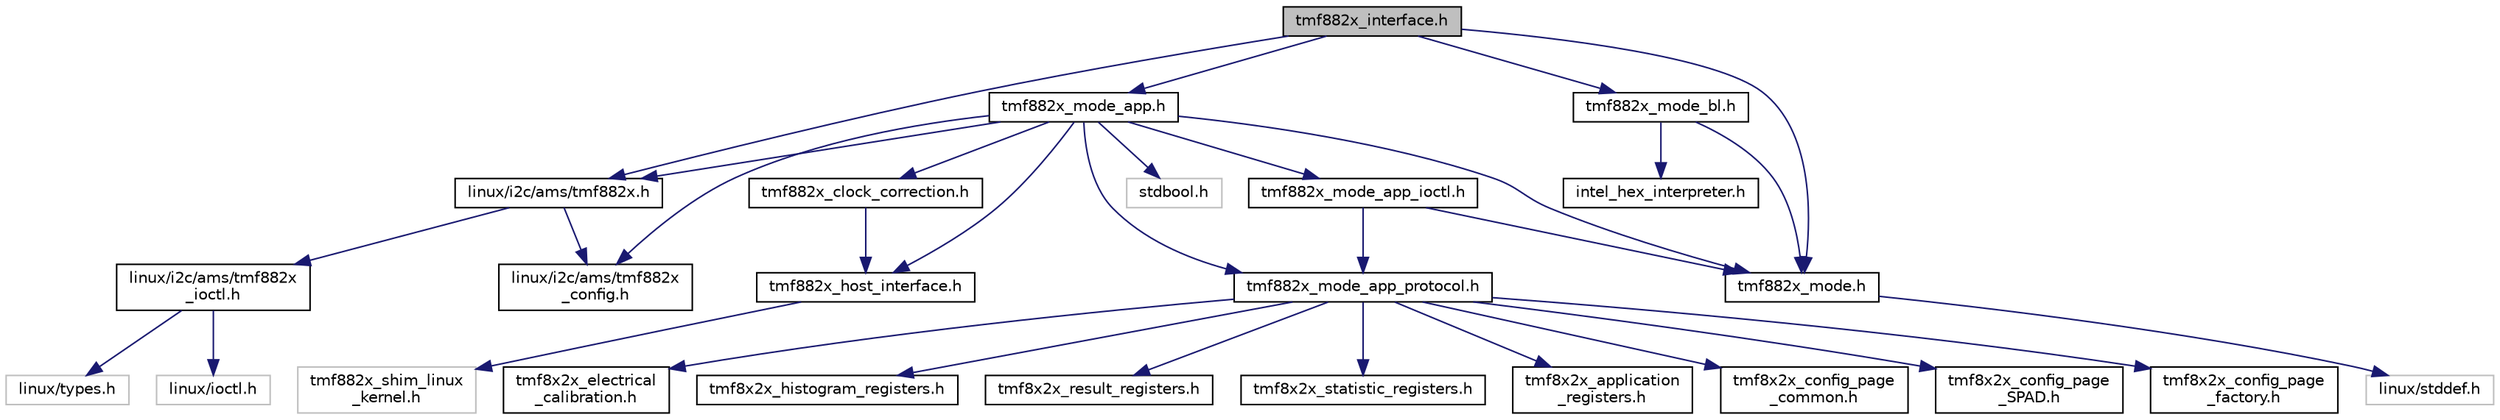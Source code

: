 digraph "tmf882x_interface.h"
{
 // LATEX_PDF_SIZE
  edge [fontname="Helvetica",fontsize="10",labelfontname="Helvetica",labelfontsize="10"];
  node [fontname="Helvetica",fontsize="10",shape=record];
  Node1 [label="tmf882x_interface.h",height=0.2,width=0.4,color="black", fillcolor="grey75", style="filled", fontcolor="black",tooltip="TMF882X Core Driver interface."];
  Node1 -> Node2 [color="midnightblue",fontsize="10",style="solid"];
  Node2 [label="linux/i2c/ams/tmf882x.h",height=0.2,width=0.4,color="black", fillcolor="white", style="filled",URL="$tmf882x_8h.html",tooltip=" "];
  Node2 -> Node3 [color="midnightblue",fontsize="10",style="solid"];
  Node3 [label="linux/i2c/ams/tmf882x\l_config.h",height=0.2,width=0.4,color="black", fillcolor="white", style="filled",URL="$tmf882x__config_8h.html",tooltip=" "];
  Node2 -> Node4 [color="midnightblue",fontsize="10",style="solid"];
  Node4 [label="linux/i2c/ams/tmf882x\l_ioctl.h",height=0.2,width=0.4,color="black", fillcolor="white", style="filled",URL="$tmf882x__ioctl_8h_source.html",tooltip=" "];
  Node4 -> Node5 [color="midnightblue",fontsize="10",style="solid"];
  Node5 [label="linux/types.h",height=0.2,width=0.4,color="grey75", fillcolor="white", style="filled",tooltip=" "];
  Node4 -> Node6 [color="midnightblue",fontsize="10",style="solid"];
  Node6 [label="linux/ioctl.h",height=0.2,width=0.4,color="grey75", fillcolor="white", style="filled",tooltip=" "];
  Node1 -> Node7 [color="midnightblue",fontsize="10",style="solid"];
  Node7 [label="tmf882x_mode.h",height=0.2,width=0.4,color="black", fillcolor="white", style="filled",URL="$tmf882x__mode_8h.html",tooltip="TMF882X generic mode interface."];
  Node7 -> Node8 [color="midnightblue",fontsize="10",style="solid"];
  Node8 [label="linux/stddef.h",height=0.2,width=0.4,color="grey75", fillcolor="white", style="filled",tooltip=" "];
  Node1 -> Node9 [color="midnightblue",fontsize="10",style="solid"];
  Node9 [label="tmf882x_mode_bl.h",height=0.2,width=0.4,color="black", fillcolor="white", style="filled",URL="$tmf882x__mode__bl_8h.html",tooltip="TMF882X Bootloader mode interface."];
  Node9 -> Node7 [color="midnightblue",fontsize="10",style="solid"];
  Node9 -> Node10 [color="midnightblue",fontsize="10",style="solid"];
  Node10 [label="intel_hex_interpreter.h",height=0.2,width=0.4,color="black", fillcolor="white", style="filled",URL="$intel__hex__interpreter_8h.html",tooltip=" "];
  Node1 -> Node11 [color="midnightblue",fontsize="10",style="solid"];
  Node11 [label="tmf882x_mode_app.h",height=0.2,width=0.4,color="black", fillcolor="white", style="filled",URL="$tmf882x__mode__app_8h.html",tooltip="TMF882X Application mode interface."];
  Node11 -> Node12 [color="midnightblue",fontsize="10",style="solid"];
  Node12 [label="tmf882x_clock_correction.h",height=0.2,width=0.4,color="black", fillcolor="white", style="filled",URL="$tmf882x__clock__correction_8h.html",tooltip=" "];
  Node12 -> Node13 [color="midnightblue",fontsize="10",style="solid"];
  Node13 [label="tmf882x_host_interface.h",height=0.2,width=0.4,color="black", fillcolor="white", style="filled",URL="$tmf882x__host__interface_8h.html",tooltip="TMF882X host interface."];
  Node13 -> Node14 [color="midnightblue",fontsize="10",style="solid"];
  Node14 [label="tmf882x_shim_linux\l_kernel.h",height=0.2,width=0.4,color="grey75", fillcolor="white", style="filled",tooltip=" "];
  Node11 -> Node13 [color="midnightblue",fontsize="10",style="solid"];
  Node11 -> Node7 [color="midnightblue",fontsize="10",style="solid"];
  Node11 -> Node15 [color="midnightblue",fontsize="10",style="solid"];
  Node15 [label="tmf882x_mode_app_ioctl.h",height=0.2,width=0.4,color="black", fillcolor="white", style="filled",URL="$tmf882x__mode__app__ioctl_8h.html",tooltip="TMF882X APP mode ioctl definitions."];
  Node15 -> Node7 [color="midnightblue",fontsize="10",style="solid"];
  Node15 -> Node16 [color="midnightblue",fontsize="10",style="solid"];
  Node16 [label="tmf882x_mode_app_protocol.h",height=0.2,width=0.4,color="black", fillcolor="white", style="filled",URL="$tmf882x__mode__app__protocol_8h.html",tooltip=" "];
  Node16 -> Node17 [color="midnightblue",fontsize="10",style="solid"];
  Node17 [label="tmf8x2x_application\l_registers.h",height=0.2,width=0.4,color="black", fillcolor="white", style="filled",URL="$tmf8x2x__application__registers_8h_source.html",tooltip=" "];
  Node16 -> Node18 [color="midnightblue",fontsize="10",style="solid"];
  Node18 [label="tmf8x2x_config_page\l_common.h",height=0.2,width=0.4,color="black", fillcolor="white", style="filled",URL="$tmf8x2x__config__page__common_8h_source.html",tooltip=" "];
  Node16 -> Node19 [color="midnightblue",fontsize="10",style="solid"];
  Node19 [label="tmf8x2x_config_page\l_SPAD.h",height=0.2,width=0.4,color="black", fillcolor="white", style="filled",URL="$tmf8x2x__config__page__SPAD_8h_source.html",tooltip=" "];
  Node16 -> Node20 [color="midnightblue",fontsize="10",style="solid"];
  Node20 [label="tmf8x2x_config_page\l_factory.h",height=0.2,width=0.4,color="black", fillcolor="white", style="filled",URL="$tmf8x2x__config__page__factory_8h_source.html",tooltip=" "];
  Node16 -> Node21 [color="midnightblue",fontsize="10",style="solid"];
  Node21 [label="tmf8x2x_electrical\l_calibration.h",height=0.2,width=0.4,color="black", fillcolor="white", style="filled",URL="$tmf8x2x__electrical__calibration_8h_source.html",tooltip=" "];
  Node16 -> Node22 [color="midnightblue",fontsize="10",style="solid"];
  Node22 [label="tmf8x2x_histogram_registers.h",height=0.2,width=0.4,color="black", fillcolor="white", style="filled",URL="$tmf8x2x__histogram__registers_8h_source.html",tooltip=" "];
  Node16 -> Node23 [color="midnightblue",fontsize="10",style="solid"];
  Node23 [label="tmf8x2x_result_registers.h",height=0.2,width=0.4,color="black", fillcolor="white", style="filled",URL="$tmf8x2x__result__registers_8h_source.html",tooltip=" "];
  Node16 -> Node24 [color="midnightblue",fontsize="10",style="solid"];
  Node24 [label="tmf8x2x_statistic_registers.h",height=0.2,width=0.4,color="black", fillcolor="white", style="filled",URL="$tmf8x2x__statistic__registers_8h_source.html",tooltip=" "];
  Node11 -> Node16 [color="midnightblue",fontsize="10",style="solid"];
  Node11 -> Node2 [color="midnightblue",fontsize="10",style="solid"];
  Node11 -> Node3 [color="midnightblue",fontsize="10",style="solid"];
  Node11 -> Node25 [color="midnightblue",fontsize="10",style="solid"];
  Node25 [label="stdbool.h",height=0.2,width=0.4,color="grey75", fillcolor="white", style="filled",tooltip=" "];
}
